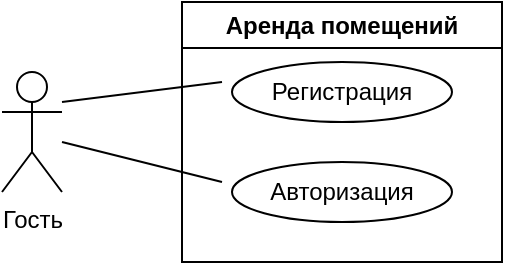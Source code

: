 <mxfile version="26.0.15">
  <diagram name="Страница — 1" id="ZRPhA9mx_LeTKsSSEC7X">
    <mxGraphModel dx="292" dy="155" grid="1" gridSize="10" guides="1" tooltips="1" connect="1" arrows="1" fold="1" page="1" pageScale="1" pageWidth="827" pageHeight="1169" math="0" shadow="0">
      <root>
        <mxCell id="0" />
        <mxCell id="1" parent="0" />
        <mxCell id="uDm5nyWL3D9FvAwv8qHT-1" value="Аренда помещений" style="swimlane;whiteSpace=wrap;html=1;" vertex="1" parent="1">
          <mxGeometry x="360" y="120" width="160" height="130" as="geometry" />
        </mxCell>
        <mxCell id="uDm5nyWL3D9FvAwv8qHT-3" value="Регистрация" style="ellipse;whiteSpace=wrap;html=1;" vertex="1" parent="uDm5nyWL3D9FvAwv8qHT-1">
          <mxGeometry x="25" y="30" width="110" height="30" as="geometry" />
        </mxCell>
        <mxCell id="uDm5nyWL3D9FvAwv8qHT-4" value="Авторизация" style="ellipse;whiteSpace=wrap;html=1;" vertex="1" parent="uDm5nyWL3D9FvAwv8qHT-1">
          <mxGeometry x="25" y="80" width="110" height="30" as="geometry" />
        </mxCell>
        <mxCell id="uDm5nyWL3D9FvAwv8qHT-2" value="Гость" style="shape=umlActor;verticalLabelPosition=bottom;verticalAlign=top;html=1;outlineConnect=0;" vertex="1" parent="1">
          <mxGeometry x="270" y="155" width="30" height="60" as="geometry" />
        </mxCell>
        <mxCell id="uDm5nyWL3D9FvAwv8qHT-5" value="" style="endArrow=none;html=1;rounded=0;" edge="1" parent="1">
          <mxGeometry width="50" height="50" relative="1" as="geometry">
            <mxPoint x="300" y="170" as="sourcePoint" />
            <mxPoint x="380" y="160" as="targetPoint" />
          </mxGeometry>
        </mxCell>
        <mxCell id="uDm5nyWL3D9FvAwv8qHT-6" value="" style="endArrow=none;html=1;rounded=0;" edge="1" parent="1">
          <mxGeometry width="50" height="50" relative="1" as="geometry">
            <mxPoint x="300" y="190" as="sourcePoint" />
            <mxPoint x="380" y="210" as="targetPoint" />
          </mxGeometry>
        </mxCell>
      </root>
    </mxGraphModel>
  </diagram>
</mxfile>
